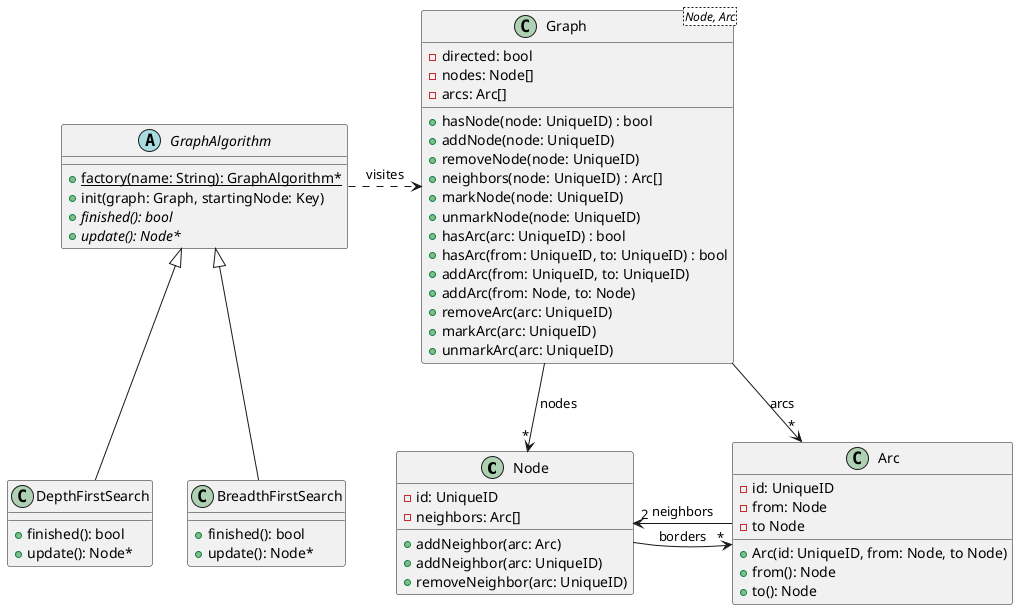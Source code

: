 @startuml

class Node {
-id: UniqueID
-neighbors: Arc[]
+addNeighbor(arc: Arc)
+addNeighbor(arc: UniqueID)
+removeNeighbor(arc: UniqueID)
}

class Arc {
-id: UniqueID
-from: Node
-to Node
+Arc(id: UniqueID, from: Node, to Node)
+from(): Node
+to(): Node
}

Node "2" <- Arc: neighbors
Node -> "*" Arc: borders

class Graph<Node, Arc> {
-directed: bool
-nodes: Node[]
-arcs: Arc[]
+hasNode(node: UniqueID) : bool
+addNode(node: UniqueID)
+removeNode(node: UniqueID)
+neighbors(node: UniqueID) : Arc[]
+markNode(node: UniqueID)
+unmarkNode(node: UniqueID)
+hasArc(arc: UniqueID) : bool
+hasArc(from: UniqueID, to: UniqueID) : bool
+addArc(from: UniqueID, to: UniqueID)
+addArc(from: Node, to: Node)
+removeArc(arc: UniqueID)
+markArc(arc: UniqueID)
+unmarkArc(arc: UniqueID)
}

Graph --> "*" Arc: arcs
Graph --> "*" Node: nodes

abstract class GraphAlgorithm {
+{static} factory(name: String): GraphAlgorithm*
+init(graph: Graph, startingNode: Key)
+{abstract} finished(): bool
+{abstract} update(): Node*
}

class DepthFirstSearch {
+finished(): bool
+update(): Node*
}

class BreadthFirstSearch {
+finished(): bool
+update(): Node*
}

GraphAlgorithm .> Graph : visites
GraphAlgorithm <|-- DepthFirstSearch
GraphAlgorithm <|-- BreadthFirstSearch

@enduml
